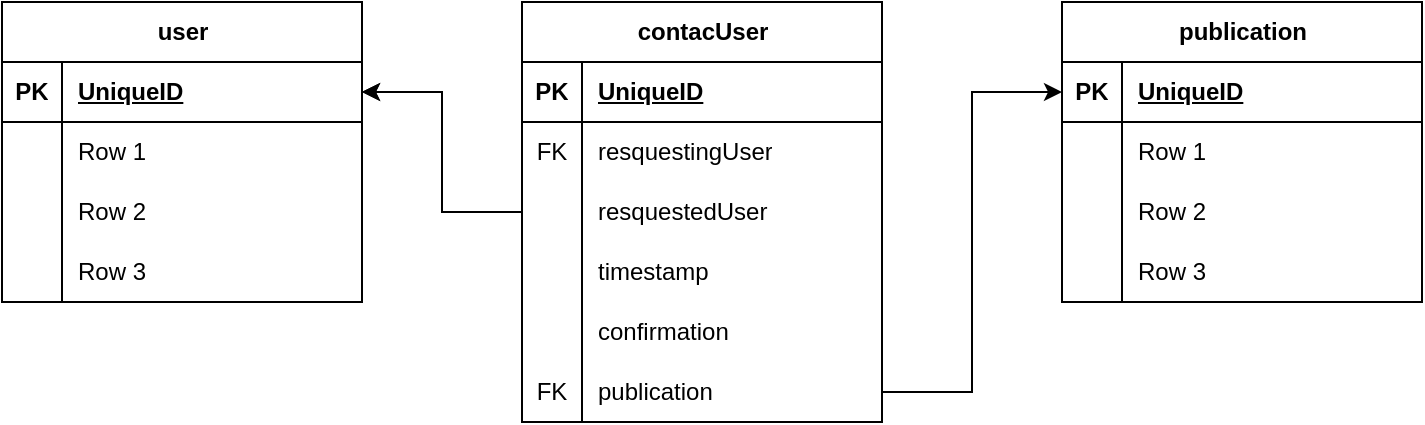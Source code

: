 <mxfile version="27.1.4">
  <diagram name="Page-1" id="efa7a0a1-bf9b-a30e-e6df-94a7791c09e9">
    <mxGraphModel dx="1183" dy="775" grid="1" gridSize="10" guides="1" tooltips="1" connect="1" arrows="1" fold="1" page="1" pageScale="1" pageWidth="826" pageHeight="1169" background="none" math="0" shadow="0">
      <root>
        <mxCell id="0" />
        <mxCell id="1" parent="0" />
        <mxCell id="rWtWdGOdkM6N3xhKXkaH-140" value="" style="edgeStyle=orthogonalEdgeStyle;rounded=0;orthogonalLoop=1;jettySize=auto;html=1;entryX=1;entryY=0.5;entryDx=0;entryDy=0;" edge="1" parent="1" source="rWtWdGOdkM6N3xhKXkaH-114" target="rWtWdGOdkM6N3xhKXkaH-128">
          <mxGeometry relative="1" as="geometry" />
        </mxCell>
        <mxCell id="rWtWdGOdkM6N3xhKXkaH-168" value="" style="edgeStyle=orthogonalEdgeStyle;rounded=0;orthogonalLoop=1;jettySize=auto;html=1;exitX=1;exitY=0.5;exitDx=0;exitDy=0;entryX=0;entryY=0.5;entryDx=0;entryDy=0;" edge="1" parent="1" source="rWtWdGOdkM6N3xhKXkaH-145" target="rWtWdGOdkM6N3xhKXkaH-150">
          <mxGeometry relative="1" as="geometry" />
        </mxCell>
        <mxCell id="rWtWdGOdkM6N3xhKXkaH-114" value="contacUser" style="shape=table;startSize=30;container=1;collapsible=1;childLayout=tableLayout;fixedRows=1;rowLines=0;fontStyle=1;align=center;resizeLast=1;html=1;" vertex="1" parent="1">
          <mxGeometry x="750" y="440" width="180" height="210" as="geometry" />
        </mxCell>
        <mxCell id="rWtWdGOdkM6N3xhKXkaH-115" value="" style="shape=tableRow;horizontal=0;startSize=0;swimlaneHead=0;swimlaneBody=0;fillColor=none;collapsible=0;dropTarget=0;points=[[0,0.5],[1,0.5]];portConstraint=eastwest;top=0;left=0;right=0;bottom=1;" vertex="1" parent="rWtWdGOdkM6N3xhKXkaH-114">
          <mxGeometry y="30" width="180" height="30" as="geometry" />
        </mxCell>
        <mxCell id="rWtWdGOdkM6N3xhKXkaH-116" value="PK" style="shape=partialRectangle;connectable=0;fillColor=none;top=0;left=0;bottom=0;right=0;fontStyle=1;overflow=hidden;whiteSpace=wrap;html=1;" vertex="1" parent="rWtWdGOdkM6N3xhKXkaH-115">
          <mxGeometry width="30" height="30" as="geometry">
            <mxRectangle width="30" height="30" as="alternateBounds" />
          </mxGeometry>
        </mxCell>
        <mxCell id="rWtWdGOdkM6N3xhKXkaH-117" value="UniqueID" style="shape=partialRectangle;connectable=0;fillColor=none;top=0;left=0;bottom=0;right=0;align=left;spacingLeft=6;fontStyle=5;overflow=hidden;whiteSpace=wrap;html=1;" vertex="1" parent="rWtWdGOdkM6N3xhKXkaH-115">
          <mxGeometry x="30" width="150" height="30" as="geometry">
            <mxRectangle width="150" height="30" as="alternateBounds" />
          </mxGeometry>
        </mxCell>
        <mxCell id="rWtWdGOdkM6N3xhKXkaH-118" value="" style="shape=tableRow;horizontal=0;startSize=0;swimlaneHead=0;swimlaneBody=0;fillColor=none;collapsible=0;dropTarget=0;points=[[0,0.5],[1,0.5]];portConstraint=eastwest;top=0;left=0;right=0;bottom=0;" vertex="1" parent="rWtWdGOdkM6N3xhKXkaH-114">
          <mxGeometry y="60" width="180" height="30" as="geometry" />
        </mxCell>
        <mxCell id="rWtWdGOdkM6N3xhKXkaH-119" value="FK" style="shape=partialRectangle;connectable=0;fillColor=none;top=0;left=0;bottom=0;right=0;editable=1;overflow=hidden;whiteSpace=wrap;html=1;" vertex="1" parent="rWtWdGOdkM6N3xhKXkaH-118">
          <mxGeometry width="30" height="30" as="geometry">
            <mxRectangle width="30" height="30" as="alternateBounds" />
          </mxGeometry>
        </mxCell>
        <mxCell id="rWtWdGOdkM6N3xhKXkaH-120" value="resquestingUser" style="shape=partialRectangle;connectable=0;fillColor=none;top=0;left=0;bottom=0;right=0;align=left;spacingLeft=6;overflow=hidden;whiteSpace=wrap;html=1;" vertex="1" parent="rWtWdGOdkM6N3xhKXkaH-118">
          <mxGeometry x="30" width="150" height="30" as="geometry">
            <mxRectangle width="150" height="30" as="alternateBounds" />
          </mxGeometry>
        </mxCell>
        <mxCell id="rWtWdGOdkM6N3xhKXkaH-121" value="" style="shape=tableRow;horizontal=0;startSize=0;swimlaneHead=0;swimlaneBody=0;fillColor=none;collapsible=0;dropTarget=0;points=[[0,0.5],[1,0.5]];portConstraint=eastwest;top=0;left=0;right=0;bottom=0;" vertex="1" parent="rWtWdGOdkM6N3xhKXkaH-114">
          <mxGeometry y="90" width="180" height="30" as="geometry" />
        </mxCell>
        <mxCell id="rWtWdGOdkM6N3xhKXkaH-122" value="" style="shape=partialRectangle;connectable=0;fillColor=none;top=0;left=0;bottom=0;right=0;editable=1;overflow=hidden;whiteSpace=wrap;html=1;" vertex="1" parent="rWtWdGOdkM6N3xhKXkaH-121">
          <mxGeometry width="30" height="30" as="geometry">
            <mxRectangle width="30" height="30" as="alternateBounds" />
          </mxGeometry>
        </mxCell>
        <mxCell id="rWtWdGOdkM6N3xhKXkaH-123" value="resquestedUser" style="shape=partialRectangle;connectable=0;fillColor=none;top=0;left=0;bottom=0;right=0;align=left;spacingLeft=6;overflow=hidden;whiteSpace=wrap;html=1;" vertex="1" parent="rWtWdGOdkM6N3xhKXkaH-121">
          <mxGeometry x="30" width="150" height="30" as="geometry">
            <mxRectangle width="150" height="30" as="alternateBounds" />
          </mxGeometry>
        </mxCell>
        <mxCell id="rWtWdGOdkM6N3xhKXkaH-124" value="" style="shape=tableRow;horizontal=0;startSize=0;swimlaneHead=0;swimlaneBody=0;fillColor=none;collapsible=0;dropTarget=0;points=[[0,0.5],[1,0.5]];portConstraint=eastwest;top=0;left=0;right=0;bottom=0;" vertex="1" parent="rWtWdGOdkM6N3xhKXkaH-114">
          <mxGeometry y="120" width="180" height="30" as="geometry" />
        </mxCell>
        <mxCell id="rWtWdGOdkM6N3xhKXkaH-125" value="" style="shape=partialRectangle;connectable=0;fillColor=none;top=0;left=0;bottom=0;right=0;editable=1;overflow=hidden;whiteSpace=wrap;html=1;" vertex="1" parent="rWtWdGOdkM6N3xhKXkaH-124">
          <mxGeometry width="30" height="30" as="geometry">
            <mxRectangle width="30" height="30" as="alternateBounds" />
          </mxGeometry>
        </mxCell>
        <mxCell id="rWtWdGOdkM6N3xhKXkaH-126" value="timestamp" style="shape=partialRectangle;connectable=0;fillColor=none;top=0;left=0;bottom=0;right=0;align=left;spacingLeft=6;overflow=hidden;whiteSpace=wrap;html=1;" vertex="1" parent="rWtWdGOdkM6N3xhKXkaH-124">
          <mxGeometry x="30" width="150" height="30" as="geometry">
            <mxRectangle width="150" height="30" as="alternateBounds" />
          </mxGeometry>
        </mxCell>
        <mxCell id="rWtWdGOdkM6N3xhKXkaH-142" style="shape=tableRow;horizontal=0;startSize=0;swimlaneHead=0;swimlaneBody=0;fillColor=none;collapsible=0;dropTarget=0;points=[[0,0.5],[1,0.5]];portConstraint=eastwest;top=0;left=0;right=0;bottom=0;" vertex="1" parent="rWtWdGOdkM6N3xhKXkaH-114">
          <mxGeometry y="150" width="180" height="30" as="geometry" />
        </mxCell>
        <mxCell id="rWtWdGOdkM6N3xhKXkaH-143" style="shape=partialRectangle;connectable=0;fillColor=none;top=0;left=0;bottom=0;right=0;editable=1;overflow=hidden;whiteSpace=wrap;html=1;" vertex="1" parent="rWtWdGOdkM6N3xhKXkaH-142">
          <mxGeometry width="30" height="30" as="geometry">
            <mxRectangle width="30" height="30" as="alternateBounds" />
          </mxGeometry>
        </mxCell>
        <mxCell id="rWtWdGOdkM6N3xhKXkaH-144" value="confirmation" style="shape=partialRectangle;connectable=0;fillColor=none;top=0;left=0;bottom=0;right=0;align=left;spacingLeft=6;overflow=hidden;whiteSpace=wrap;html=1;" vertex="1" parent="rWtWdGOdkM6N3xhKXkaH-142">
          <mxGeometry x="30" width="150" height="30" as="geometry">
            <mxRectangle width="150" height="30" as="alternateBounds" />
          </mxGeometry>
        </mxCell>
        <mxCell id="rWtWdGOdkM6N3xhKXkaH-145" style="shape=tableRow;horizontal=0;startSize=0;swimlaneHead=0;swimlaneBody=0;fillColor=none;collapsible=0;dropTarget=0;points=[[0,0.5],[1,0.5]];portConstraint=eastwest;top=0;left=0;right=0;bottom=0;" vertex="1" parent="rWtWdGOdkM6N3xhKXkaH-114">
          <mxGeometry y="180" width="180" height="30" as="geometry" />
        </mxCell>
        <mxCell id="rWtWdGOdkM6N3xhKXkaH-146" value="FK" style="shape=partialRectangle;connectable=0;fillColor=none;top=0;left=0;bottom=0;right=0;editable=1;overflow=hidden;whiteSpace=wrap;html=1;" vertex="1" parent="rWtWdGOdkM6N3xhKXkaH-145">
          <mxGeometry width="30" height="30" as="geometry">
            <mxRectangle width="30" height="30" as="alternateBounds" />
          </mxGeometry>
        </mxCell>
        <mxCell id="rWtWdGOdkM6N3xhKXkaH-147" value="publication" style="shape=partialRectangle;connectable=0;fillColor=none;top=0;left=0;bottom=0;right=0;align=left;spacingLeft=6;overflow=hidden;whiteSpace=wrap;html=1;" vertex="1" parent="rWtWdGOdkM6N3xhKXkaH-145">
          <mxGeometry x="30" width="150" height="30" as="geometry">
            <mxRectangle width="150" height="30" as="alternateBounds" />
          </mxGeometry>
        </mxCell>
        <mxCell id="rWtWdGOdkM6N3xhKXkaH-127" value="user" style="shape=table;startSize=30;container=1;collapsible=1;childLayout=tableLayout;fixedRows=1;rowLines=0;fontStyle=1;align=center;resizeLast=1;html=1;" vertex="1" parent="1">
          <mxGeometry x="490" y="440" width="180" height="150" as="geometry" />
        </mxCell>
        <mxCell id="rWtWdGOdkM6N3xhKXkaH-128" value="" style="shape=tableRow;horizontal=0;startSize=0;swimlaneHead=0;swimlaneBody=0;fillColor=none;collapsible=0;dropTarget=0;points=[[0,0.5],[1,0.5]];portConstraint=eastwest;top=0;left=0;right=0;bottom=1;" vertex="1" parent="rWtWdGOdkM6N3xhKXkaH-127">
          <mxGeometry y="30" width="180" height="30" as="geometry" />
        </mxCell>
        <mxCell id="rWtWdGOdkM6N3xhKXkaH-129" value="PK" style="shape=partialRectangle;connectable=0;fillColor=none;top=0;left=0;bottom=0;right=0;fontStyle=1;overflow=hidden;whiteSpace=wrap;html=1;" vertex="1" parent="rWtWdGOdkM6N3xhKXkaH-128">
          <mxGeometry width="30" height="30" as="geometry">
            <mxRectangle width="30" height="30" as="alternateBounds" />
          </mxGeometry>
        </mxCell>
        <mxCell id="rWtWdGOdkM6N3xhKXkaH-130" value="UniqueID" style="shape=partialRectangle;connectable=0;fillColor=none;top=0;left=0;bottom=0;right=0;align=left;spacingLeft=6;fontStyle=5;overflow=hidden;whiteSpace=wrap;html=1;" vertex="1" parent="rWtWdGOdkM6N3xhKXkaH-128">
          <mxGeometry x="30" width="150" height="30" as="geometry">
            <mxRectangle width="150" height="30" as="alternateBounds" />
          </mxGeometry>
        </mxCell>
        <mxCell id="rWtWdGOdkM6N3xhKXkaH-131" value="" style="shape=tableRow;horizontal=0;startSize=0;swimlaneHead=0;swimlaneBody=0;fillColor=none;collapsible=0;dropTarget=0;points=[[0,0.5],[1,0.5]];portConstraint=eastwest;top=0;left=0;right=0;bottom=0;" vertex="1" parent="rWtWdGOdkM6N3xhKXkaH-127">
          <mxGeometry y="60" width="180" height="30" as="geometry" />
        </mxCell>
        <mxCell id="rWtWdGOdkM6N3xhKXkaH-132" value="" style="shape=partialRectangle;connectable=0;fillColor=none;top=0;left=0;bottom=0;right=0;editable=1;overflow=hidden;whiteSpace=wrap;html=1;" vertex="1" parent="rWtWdGOdkM6N3xhKXkaH-131">
          <mxGeometry width="30" height="30" as="geometry">
            <mxRectangle width="30" height="30" as="alternateBounds" />
          </mxGeometry>
        </mxCell>
        <mxCell id="rWtWdGOdkM6N3xhKXkaH-133" value="Row 1" style="shape=partialRectangle;connectable=0;fillColor=none;top=0;left=0;bottom=0;right=0;align=left;spacingLeft=6;overflow=hidden;whiteSpace=wrap;html=1;" vertex="1" parent="rWtWdGOdkM6N3xhKXkaH-131">
          <mxGeometry x="30" width="150" height="30" as="geometry">
            <mxRectangle width="150" height="30" as="alternateBounds" />
          </mxGeometry>
        </mxCell>
        <mxCell id="rWtWdGOdkM6N3xhKXkaH-134" value="" style="shape=tableRow;horizontal=0;startSize=0;swimlaneHead=0;swimlaneBody=0;fillColor=none;collapsible=0;dropTarget=0;points=[[0,0.5],[1,0.5]];portConstraint=eastwest;top=0;left=0;right=0;bottom=0;" vertex="1" parent="rWtWdGOdkM6N3xhKXkaH-127">
          <mxGeometry y="90" width="180" height="30" as="geometry" />
        </mxCell>
        <mxCell id="rWtWdGOdkM6N3xhKXkaH-135" value="" style="shape=partialRectangle;connectable=0;fillColor=none;top=0;left=0;bottom=0;right=0;editable=1;overflow=hidden;whiteSpace=wrap;html=1;" vertex="1" parent="rWtWdGOdkM6N3xhKXkaH-134">
          <mxGeometry width="30" height="30" as="geometry">
            <mxRectangle width="30" height="30" as="alternateBounds" />
          </mxGeometry>
        </mxCell>
        <mxCell id="rWtWdGOdkM6N3xhKXkaH-136" value="Row 2" style="shape=partialRectangle;connectable=0;fillColor=none;top=0;left=0;bottom=0;right=0;align=left;spacingLeft=6;overflow=hidden;whiteSpace=wrap;html=1;" vertex="1" parent="rWtWdGOdkM6N3xhKXkaH-134">
          <mxGeometry x="30" width="150" height="30" as="geometry">
            <mxRectangle width="150" height="30" as="alternateBounds" />
          </mxGeometry>
        </mxCell>
        <mxCell id="rWtWdGOdkM6N3xhKXkaH-137" value="" style="shape=tableRow;horizontal=0;startSize=0;swimlaneHead=0;swimlaneBody=0;fillColor=none;collapsible=0;dropTarget=0;points=[[0,0.5],[1,0.5]];portConstraint=eastwest;top=0;left=0;right=0;bottom=0;" vertex="1" parent="rWtWdGOdkM6N3xhKXkaH-127">
          <mxGeometry y="120" width="180" height="30" as="geometry" />
        </mxCell>
        <mxCell id="rWtWdGOdkM6N3xhKXkaH-138" value="" style="shape=partialRectangle;connectable=0;fillColor=none;top=0;left=0;bottom=0;right=0;editable=1;overflow=hidden;whiteSpace=wrap;html=1;" vertex="1" parent="rWtWdGOdkM6N3xhKXkaH-137">
          <mxGeometry width="30" height="30" as="geometry">
            <mxRectangle width="30" height="30" as="alternateBounds" />
          </mxGeometry>
        </mxCell>
        <mxCell id="rWtWdGOdkM6N3xhKXkaH-139" value="Row 3" style="shape=partialRectangle;connectable=0;fillColor=none;top=0;left=0;bottom=0;right=0;align=left;spacingLeft=6;overflow=hidden;whiteSpace=wrap;html=1;" vertex="1" parent="rWtWdGOdkM6N3xhKXkaH-137">
          <mxGeometry x="30" width="150" height="30" as="geometry">
            <mxRectangle width="150" height="30" as="alternateBounds" />
          </mxGeometry>
        </mxCell>
        <mxCell id="rWtWdGOdkM6N3xhKXkaH-141" style="edgeStyle=orthogonalEdgeStyle;rounded=0;orthogonalLoop=1;jettySize=auto;html=1;" edge="1" parent="1" source="rWtWdGOdkM6N3xhKXkaH-121" target="rWtWdGOdkM6N3xhKXkaH-128">
          <mxGeometry relative="1" as="geometry" />
        </mxCell>
        <mxCell id="rWtWdGOdkM6N3xhKXkaH-149" value="publication" style="shape=table;startSize=30;container=1;collapsible=1;childLayout=tableLayout;fixedRows=1;rowLines=0;fontStyle=1;align=center;resizeLast=1;html=1;" vertex="1" parent="1">
          <mxGeometry x="1020" y="440" width="180" height="150" as="geometry" />
        </mxCell>
        <mxCell id="rWtWdGOdkM6N3xhKXkaH-150" value="" style="shape=tableRow;horizontal=0;startSize=0;swimlaneHead=0;swimlaneBody=0;fillColor=none;collapsible=0;dropTarget=0;points=[[0,0.5],[1,0.5]];portConstraint=eastwest;top=0;left=0;right=0;bottom=1;" vertex="1" parent="rWtWdGOdkM6N3xhKXkaH-149">
          <mxGeometry y="30" width="180" height="30" as="geometry" />
        </mxCell>
        <mxCell id="rWtWdGOdkM6N3xhKXkaH-151" value="PK" style="shape=partialRectangle;connectable=0;fillColor=none;top=0;left=0;bottom=0;right=0;fontStyle=1;overflow=hidden;whiteSpace=wrap;html=1;" vertex="1" parent="rWtWdGOdkM6N3xhKXkaH-150">
          <mxGeometry width="30" height="30" as="geometry">
            <mxRectangle width="30" height="30" as="alternateBounds" />
          </mxGeometry>
        </mxCell>
        <mxCell id="rWtWdGOdkM6N3xhKXkaH-152" value="UniqueID" style="shape=partialRectangle;connectable=0;fillColor=none;top=0;left=0;bottom=0;right=0;align=left;spacingLeft=6;fontStyle=5;overflow=hidden;whiteSpace=wrap;html=1;" vertex="1" parent="rWtWdGOdkM6N3xhKXkaH-150">
          <mxGeometry x="30" width="150" height="30" as="geometry">
            <mxRectangle width="150" height="30" as="alternateBounds" />
          </mxGeometry>
        </mxCell>
        <mxCell id="rWtWdGOdkM6N3xhKXkaH-153" value="" style="shape=tableRow;horizontal=0;startSize=0;swimlaneHead=0;swimlaneBody=0;fillColor=none;collapsible=0;dropTarget=0;points=[[0,0.5],[1,0.5]];portConstraint=eastwest;top=0;left=0;right=0;bottom=0;" vertex="1" parent="rWtWdGOdkM6N3xhKXkaH-149">
          <mxGeometry y="60" width="180" height="30" as="geometry" />
        </mxCell>
        <mxCell id="rWtWdGOdkM6N3xhKXkaH-154" value="" style="shape=partialRectangle;connectable=0;fillColor=none;top=0;left=0;bottom=0;right=0;editable=1;overflow=hidden;whiteSpace=wrap;html=1;" vertex="1" parent="rWtWdGOdkM6N3xhKXkaH-153">
          <mxGeometry width="30" height="30" as="geometry">
            <mxRectangle width="30" height="30" as="alternateBounds" />
          </mxGeometry>
        </mxCell>
        <mxCell id="rWtWdGOdkM6N3xhKXkaH-155" value="Row 1" style="shape=partialRectangle;connectable=0;fillColor=none;top=0;left=0;bottom=0;right=0;align=left;spacingLeft=6;overflow=hidden;whiteSpace=wrap;html=1;" vertex="1" parent="rWtWdGOdkM6N3xhKXkaH-153">
          <mxGeometry x="30" width="150" height="30" as="geometry">
            <mxRectangle width="150" height="30" as="alternateBounds" />
          </mxGeometry>
        </mxCell>
        <mxCell id="rWtWdGOdkM6N3xhKXkaH-156" value="" style="shape=tableRow;horizontal=0;startSize=0;swimlaneHead=0;swimlaneBody=0;fillColor=none;collapsible=0;dropTarget=0;points=[[0,0.5],[1,0.5]];portConstraint=eastwest;top=0;left=0;right=0;bottom=0;" vertex="1" parent="rWtWdGOdkM6N3xhKXkaH-149">
          <mxGeometry y="90" width="180" height="30" as="geometry" />
        </mxCell>
        <mxCell id="rWtWdGOdkM6N3xhKXkaH-157" value="" style="shape=partialRectangle;connectable=0;fillColor=none;top=0;left=0;bottom=0;right=0;editable=1;overflow=hidden;whiteSpace=wrap;html=1;" vertex="1" parent="rWtWdGOdkM6N3xhKXkaH-156">
          <mxGeometry width="30" height="30" as="geometry">
            <mxRectangle width="30" height="30" as="alternateBounds" />
          </mxGeometry>
        </mxCell>
        <mxCell id="rWtWdGOdkM6N3xhKXkaH-158" value="Row 2" style="shape=partialRectangle;connectable=0;fillColor=none;top=0;left=0;bottom=0;right=0;align=left;spacingLeft=6;overflow=hidden;whiteSpace=wrap;html=1;" vertex="1" parent="rWtWdGOdkM6N3xhKXkaH-156">
          <mxGeometry x="30" width="150" height="30" as="geometry">
            <mxRectangle width="150" height="30" as="alternateBounds" />
          </mxGeometry>
        </mxCell>
        <mxCell id="rWtWdGOdkM6N3xhKXkaH-159" value="" style="shape=tableRow;horizontal=0;startSize=0;swimlaneHead=0;swimlaneBody=0;fillColor=none;collapsible=0;dropTarget=0;points=[[0,0.5],[1,0.5]];portConstraint=eastwest;top=0;left=0;right=0;bottom=0;" vertex="1" parent="rWtWdGOdkM6N3xhKXkaH-149">
          <mxGeometry y="120" width="180" height="30" as="geometry" />
        </mxCell>
        <mxCell id="rWtWdGOdkM6N3xhKXkaH-160" value="" style="shape=partialRectangle;connectable=0;fillColor=none;top=0;left=0;bottom=0;right=0;editable=1;overflow=hidden;whiteSpace=wrap;html=1;" vertex="1" parent="rWtWdGOdkM6N3xhKXkaH-159">
          <mxGeometry width="30" height="30" as="geometry">
            <mxRectangle width="30" height="30" as="alternateBounds" />
          </mxGeometry>
        </mxCell>
        <mxCell id="rWtWdGOdkM6N3xhKXkaH-161" value="Row 3" style="shape=partialRectangle;connectable=0;fillColor=none;top=0;left=0;bottom=0;right=0;align=left;spacingLeft=6;overflow=hidden;whiteSpace=wrap;html=1;" vertex="1" parent="rWtWdGOdkM6N3xhKXkaH-159">
          <mxGeometry x="30" width="150" height="30" as="geometry">
            <mxRectangle width="150" height="30" as="alternateBounds" />
          </mxGeometry>
        </mxCell>
      </root>
    </mxGraphModel>
  </diagram>
</mxfile>
